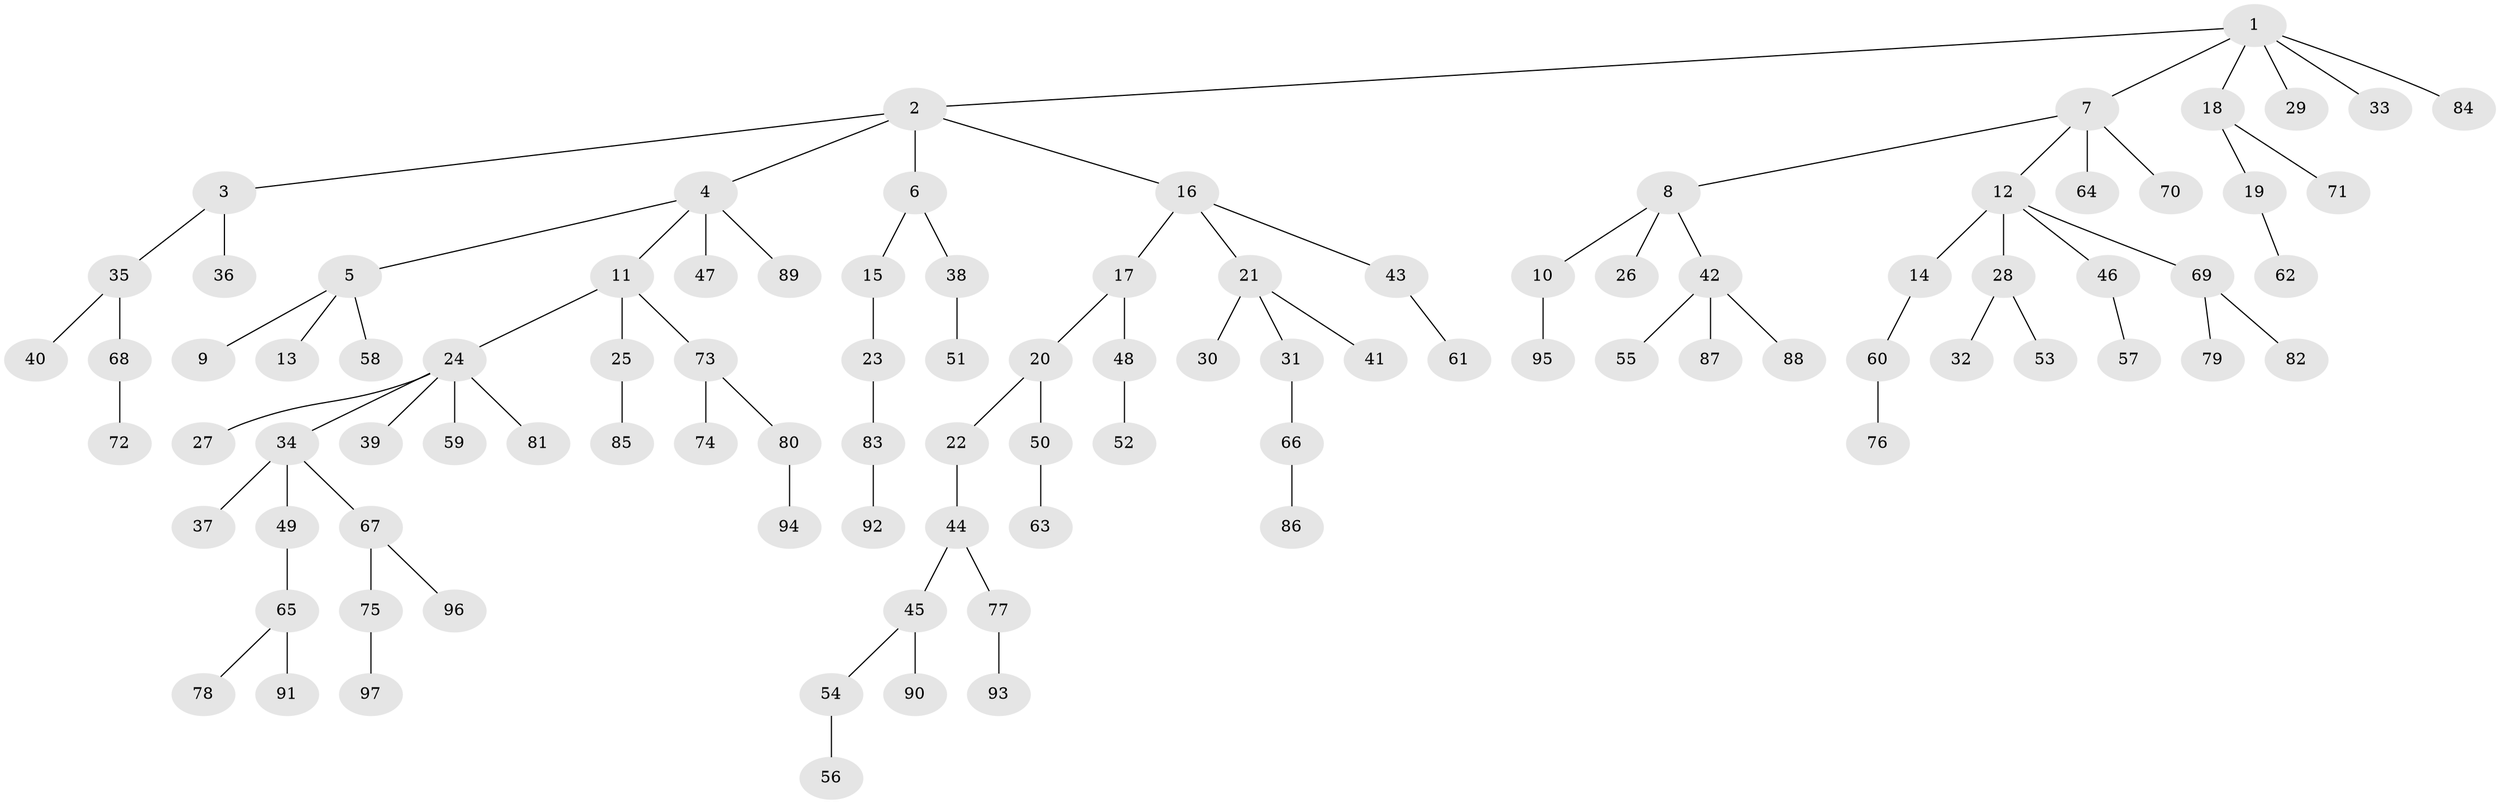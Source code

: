 // Generated by graph-tools (version 1.1) at 2025/50/03/09/25 03:50:17]
// undirected, 97 vertices, 96 edges
graph export_dot {
graph [start="1"]
  node [color=gray90,style=filled];
  1;
  2;
  3;
  4;
  5;
  6;
  7;
  8;
  9;
  10;
  11;
  12;
  13;
  14;
  15;
  16;
  17;
  18;
  19;
  20;
  21;
  22;
  23;
  24;
  25;
  26;
  27;
  28;
  29;
  30;
  31;
  32;
  33;
  34;
  35;
  36;
  37;
  38;
  39;
  40;
  41;
  42;
  43;
  44;
  45;
  46;
  47;
  48;
  49;
  50;
  51;
  52;
  53;
  54;
  55;
  56;
  57;
  58;
  59;
  60;
  61;
  62;
  63;
  64;
  65;
  66;
  67;
  68;
  69;
  70;
  71;
  72;
  73;
  74;
  75;
  76;
  77;
  78;
  79;
  80;
  81;
  82;
  83;
  84;
  85;
  86;
  87;
  88;
  89;
  90;
  91;
  92;
  93;
  94;
  95;
  96;
  97;
  1 -- 2;
  1 -- 7;
  1 -- 18;
  1 -- 29;
  1 -- 33;
  1 -- 84;
  2 -- 3;
  2 -- 4;
  2 -- 6;
  2 -- 16;
  3 -- 35;
  3 -- 36;
  4 -- 5;
  4 -- 11;
  4 -- 47;
  4 -- 89;
  5 -- 9;
  5 -- 13;
  5 -- 58;
  6 -- 15;
  6 -- 38;
  7 -- 8;
  7 -- 12;
  7 -- 64;
  7 -- 70;
  8 -- 10;
  8 -- 26;
  8 -- 42;
  10 -- 95;
  11 -- 24;
  11 -- 25;
  11 -- 73;
  12 -- 14;
  12 -- 28;
  12 -- 46;
  12 -- 69;
  14 -- 60;
  15 -- 23;
  16 -- 17;
  16 -- 21;
  16 -- 43;
  17 -- 20;
  17 -- 48;
  18 -- 19;
  18 -- 71;
  19 -- 62;
  20 -- 22;
  20 -- 50;
  21 -- 30;
  21 -- 31;
  21 -- 41;
  22 -- 44;
  23 -- 83;
  24 -- 27;
  24 -- 34;
  24 -- 39;
  24 -- 59;
  24 -- 81;
  25 -- 85;
  28 -- 32;
  28 -- 53;
  31 -- 66;
  34 -- 37;
  34 -- 49;
  34 -- 67;
  35 -- 40;
  35 -- 68;
  38 -- 51;
  42 -- 55;
  42 -- 87;
  42 -- 88;
  43 -- 61;
  44 -- 45;
  44 -- 77;
  45 -- 54;
  45 -- 90;
  46 -- 57;
  48 -- 52;
  49 -- 65;
  50 -- 63;
  54 -- 56;
  60 -- 76;
  65 -- 78;
  65 -- 91;
  66 -- 86;
  67 -- 75;
  67 -- 96;
  68 -- 72;
  69 -- 79;
  69 -- 82;
  73 -- 74;
  73 -- 80;
  75 -- 97;
  77 -- 93;
  80 -- 94;
  83 -- 92;
}
